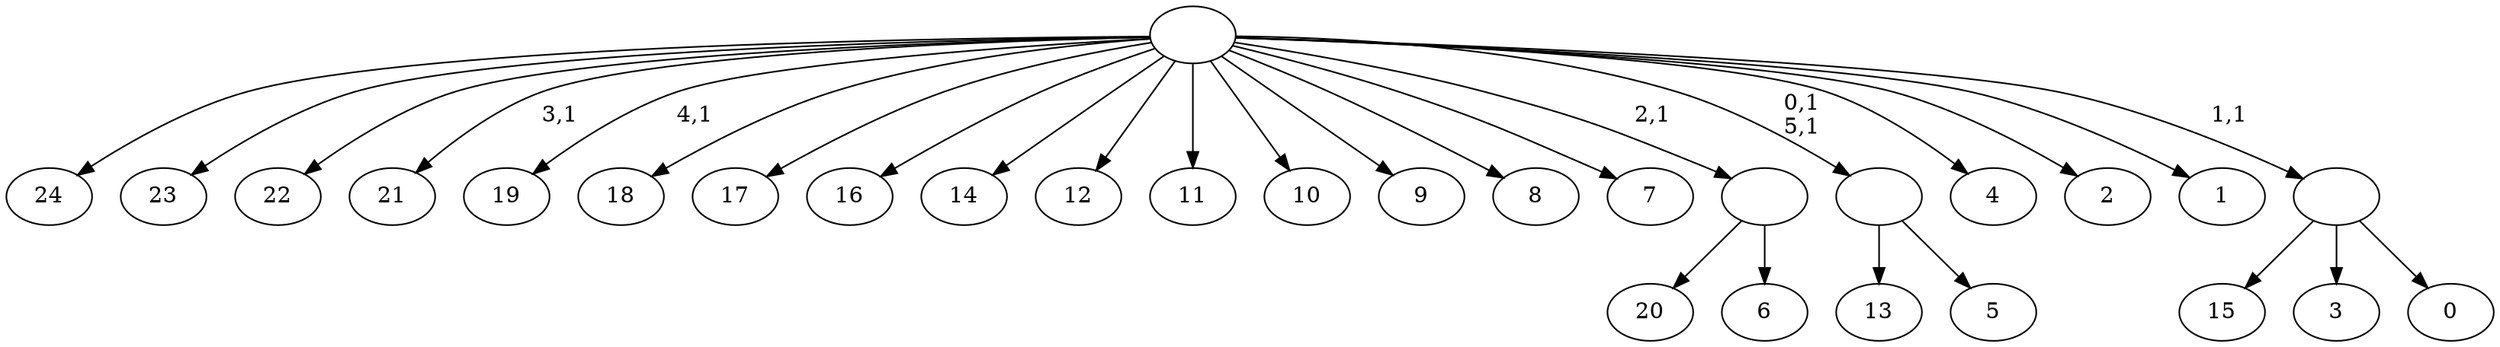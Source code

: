 digraph T {
	31 [label="24"]
	30 [label="23"]
	29 [label="22"]
	28 [label="21"]
	26 [label="20"]
	25 [label="19"]
	23 [label="18"]
	22 [label="17"]
	21 [label="16"]
	20 [label="15"]
	19 [label="14"]
	18 [label="13"]
	17 [label="12"]
	16 [label="11"]
	15 [label="10"]
	14 [label="9"]
	13 [label="8"]
	12 [label="7"]
	11 [label="6"]
	10 [label=""]
	9 [label="5"]
	8 [label=""]
	6 [label="4"]
	5 [label="3"]
	4 [label="2"]
	3 [label="1"]
	2 [label="0"]
	1 [label=""]
	0 [label=""]
	10 -> 26 [label=""]
	10 -> 11 [label=""]
	8 -> 18 [label=""]
	8 -> 9 [label=""]
	1 -> 20 [label=""]
	1 -> 5 [label=""]
	1 -> 2 [label=""]
	0 -> 8 [label="0,1\n5,1"]
	0 -> 25 [label="4,1"]
	0 -> 28 [label="3,1"]
	0 -> 31 [label=""]
	0 -> 30 [label=""]
	0 -> 29 [label=""]
	0 -> 23 [label=""]
	0 -> 22 [label=""]
	0 -> 21 [label=""]
	0 -> 19 [label=""]
	0 -> 17 [label=""]
	0 -> 16 [label=""]
	0 -> 15 [label=""]
	0 -> 14 [label=""]
	0 -> 13 [label=""]
	0 -> 12 [label=""]
	0 -> 10 [label="2,1"]
	0 -> 6 [label=""]
	0 -> 4 [label=""]
	0 -> 3 [label=""]
	0 -> 1 [label="1,1"]
}
